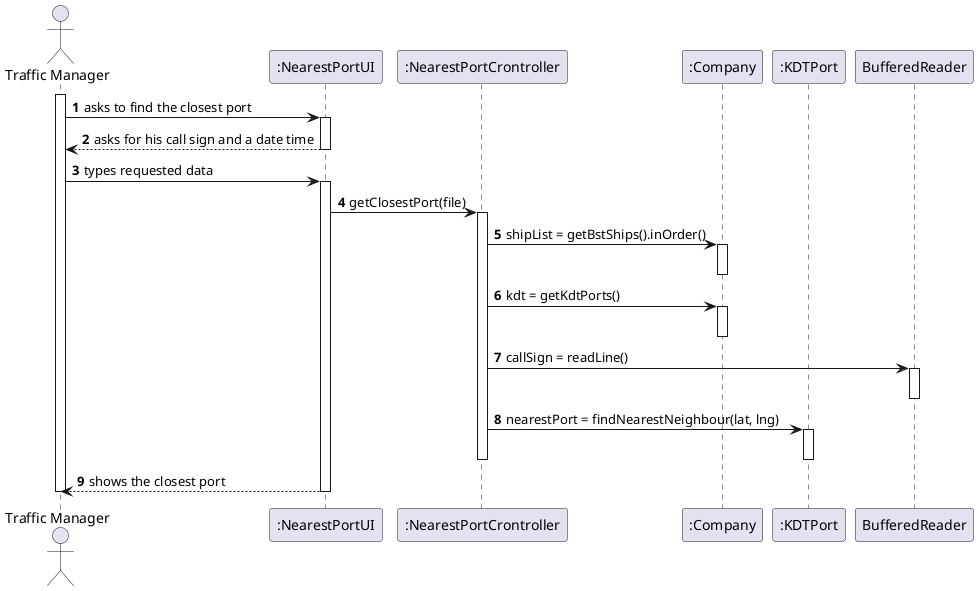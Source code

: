 @startuml
actor "Traffic Manager" as Adm
participant ":NearestPortUI" as System
participant ":NearestPortCrontroller" as SSC
participant ":Company" as c
participant ":KDTPort" as kdt
participant "BufferedReader" as mp
autonumber

activate Adm

Adm -> System: asks to find the closest port

activate System

System --> Adm: asks for his call sign and a date time

deactivate System

Adm -> System: types requested data

activate System

System -> SSC: getClosestPort(file)

activate SSC

SSC -> c: shipList = getBstShips().inOrder()

activate c

deactivate c

SSC -> c: kdt = getKdtPorts()

activate c

deactivate c

SSC -> mp: callSign = readLine()

activate mp

deactivate mp

SSC -> kdt: nearestPort = findNearestNeighbour(lat, lng)

activate kdt

deactivate kdt

deactivate SSC

System --> Adm: shows the closest port

deactivate System

deactivate Adm
@enduml